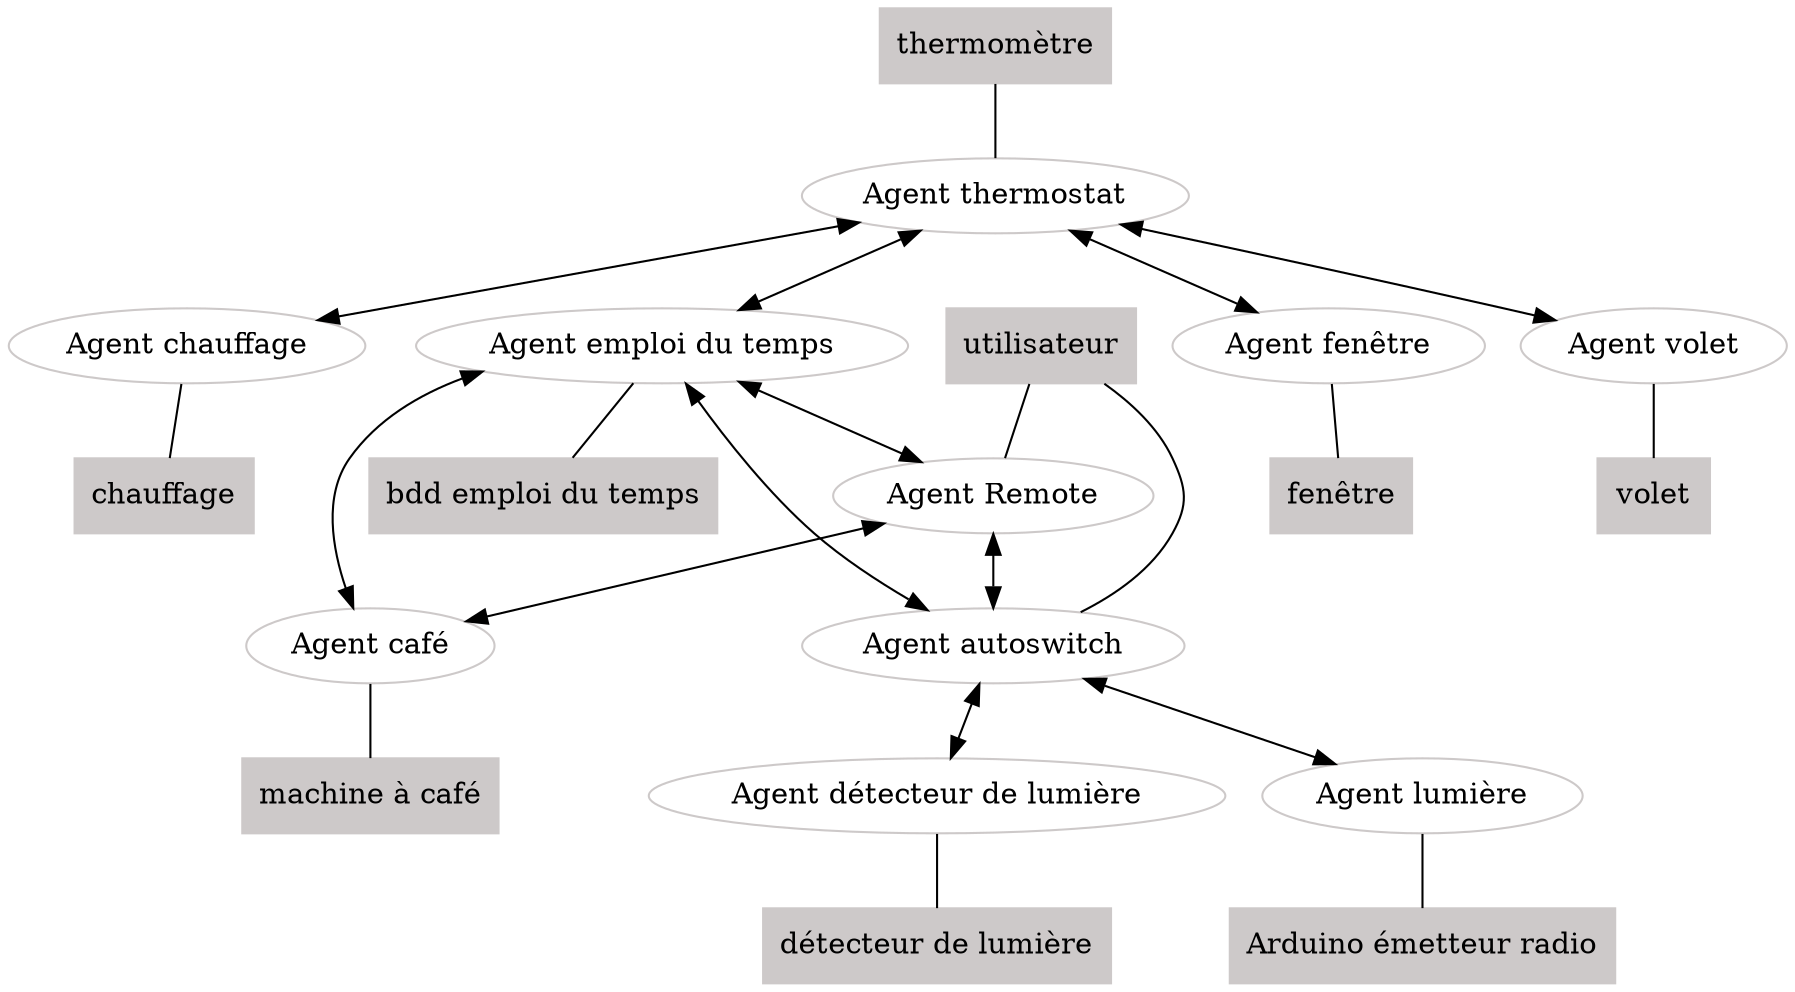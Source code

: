 digraph {
    /* Physical process */
    node [shape=box, style=filled, color=snow3];
    user [label="utilisateur"];
    coffee [label="machine à café"];
    dbplanning [label="bdd emploi du temps"];
    arduino [label="Arduino émetteur radio"];
    lightsensor [label="détecteur de lumière"];
    window [label="fenêtre"];
    shutter [label="volet"];
    heater [label="chauffage"];
    thermometer [label="thermomètre"];

    /* Agents */
    node [shape=oval, style=""];
    Aandroid [label="Agent Remote"];
    Aautoswitch [label="Agent autoswitch"];
    Acoffee [label="Agent café"];
    Aplanning [label="Agent emploi du temps"];
    Alight [label="Agent lumière"];
    Alightsensor [label="Agent détecteur de lumière"];
    Atemperature [label="Agent thermostat"];
    Awindow [label="Agent fenêtre"];
    Ashutter [label="Agent volet"];
    Aheater [label="Agent chauffage"];

    /* Acquaintance agent <=> physical process */
    edge [arrowhead=none, arrowtail=none];
    user ->Aandroid;
    Aautoswitch -> user;
    Acoffee -> coffee;
    Aplanning -> dbplanning;
    Alight -> arduino;
    Alightsensor -> lightsensor;
    Awindow -> window;
    Ashutter -> shutter;
    Aheater -> heater;
    thermometer -> Atemperature;

    /* Acquaintance agent <=> agent */
    edge [arrowhead=normal, arrowtail=normal, dir=both];
    Aplanning -> {Acoffee, Aandroid, Aautoswitch}
    Aandroid -> {Aautoswitch, Acoffee};
    Aautoswitch -> {Alightsensor, Alight};
    Atemperature -> {Aplanning, Awindow, Ashutter, Aheater};
}
